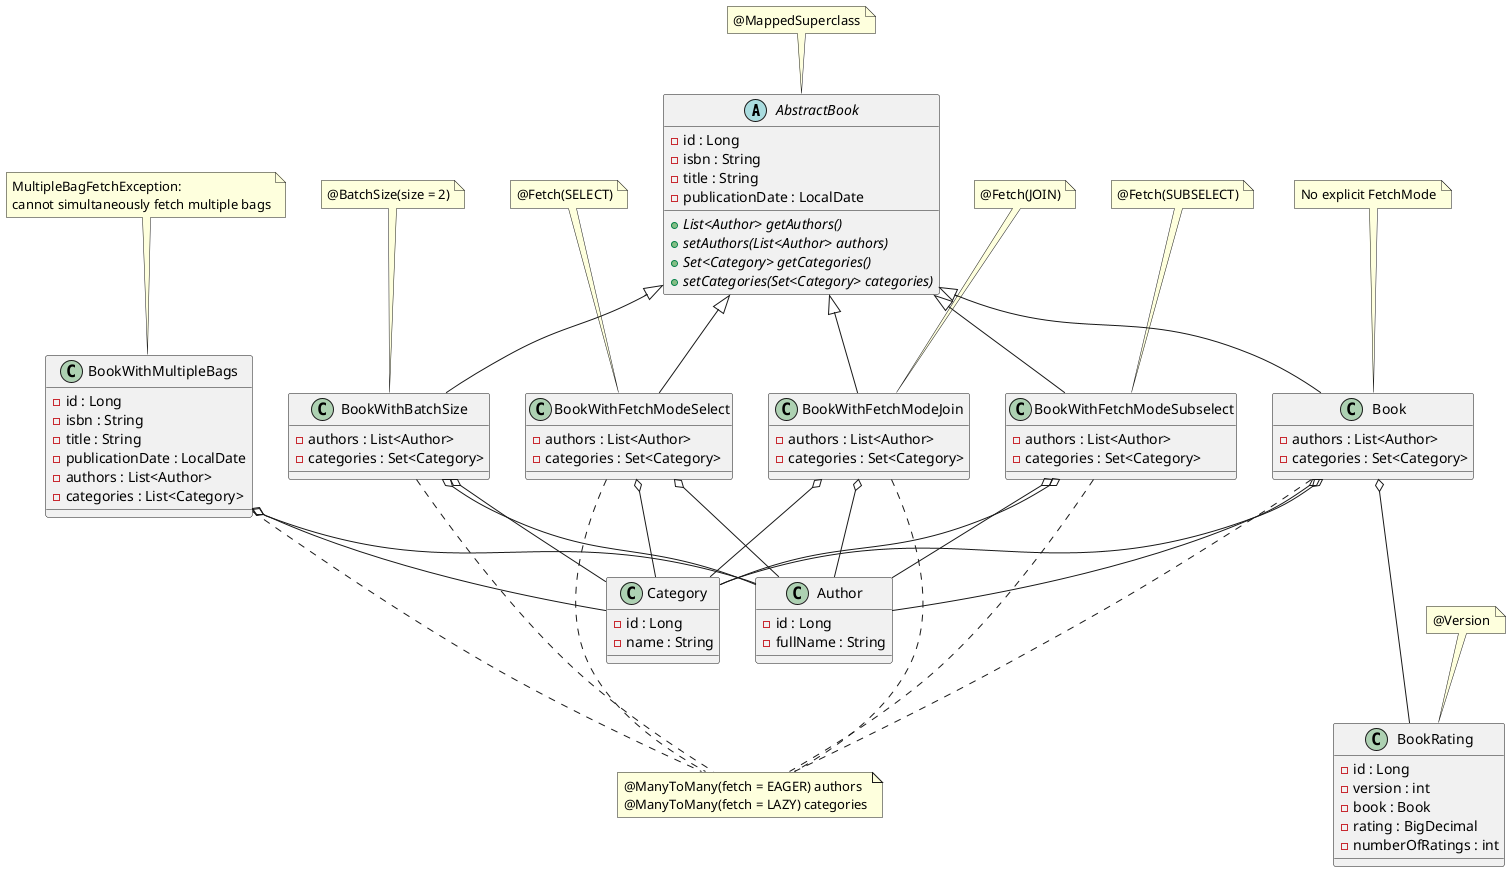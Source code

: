 @startuml



abstract class AbstractBook

AbstractBook <|-- Book
AbstractBook <|-- BookWithFetchModeJoin
AbstractBook <|-- BookWithFetchModeSelect
AbstractBook <|-- BookWithFetchModeSubselect
AbstractBook <|-- BookWithBatchSize

Book o-- Author
BookWithFetchModeJoin o-- Author
BookWithFetchModeSelect o-- Author
BookWithFetchModeSubselect o-- Author
BookWithBatchSize o-- Author
BookWithMultipleBags o-- Author

Book o-- Category
BookWithFetchModeJoin o-- Category
BookWithFetchModeSelect o-- Category
BookWithFetchModeSubselect o-- Category
BookWithBatchSize o-- Category
BookWithMultipleBags o-- Category

Book o--- BookRating

abstract class AbstractBook {
-id : Long
-isbn : String
-title : String
-publicationDate : LocalDate
{abstract} +List<Author> getAuthors()
{abstract} +setAuthors(List<Author> authors)
{abstract} +Set<Category> getCategories()
{abstract} +setCategories(Set<Category> categories)
}

class Author {
-id : Long
-fullName : String
}

class Category {
-id : Long
-name : String
}

class Book {
-authors : List<Author>
-categories : Set<Category>
}

class BookWithFetchModeJoin {
-authors : List<Author>
-categories : Set<Category>
}

class BookWithFetchModeSelect {
-authors : List<Author>
-categories : Set<Category>
}

class BookWithFetchModeSubselect {
-authors : List<Author>
-categories : Set<Category>
}

class BookWithBatchSize {
-authors : List<Author>
-categories : Set<Category>
}

class BookWithMultipleBags {
-id : Long
-isbn : String
-title : String
-publicationDate : LocalDate
-authors : List<Author>
-categories : List<Category>
}

class BookRating {
-id : Long
-version : int
-book : Book
-rating : BigDecimal
-numberOfRatings : int
}

note top of AbstractBook : @MappedSuperclass
note top of Book : No explicit FetchMode
note top of BookWithFetchModeJoin : @Fetch(JOIN)
note top of BookWithFetchModeSelect : @Fetch(SELECT)
note top of BookWithFetchModeSubselect : @Fetch(SUBSELECT)
note top of BookWithBatchSize : @BatchSize(size = 2)
note top of BookWithMultipleBags : MultipleBagFetchException:\ncannot simultaneously fetch multiple bags

note "@ManyToMany(fetch = EAGER) authors\n@ManyToMany(fetch = LAZY) categories" as FetchType

Book ... FetchType
BookWithFetchModeJoin ... FetchType
BookWithFetchModeSelect ... FetchType
BookWithFetchModeSubselect ... FetchType
BookWithBatchSize ... FetchType
BookWithMultipleBags ... FetchType

note top of BookRating : @Version

@enduml